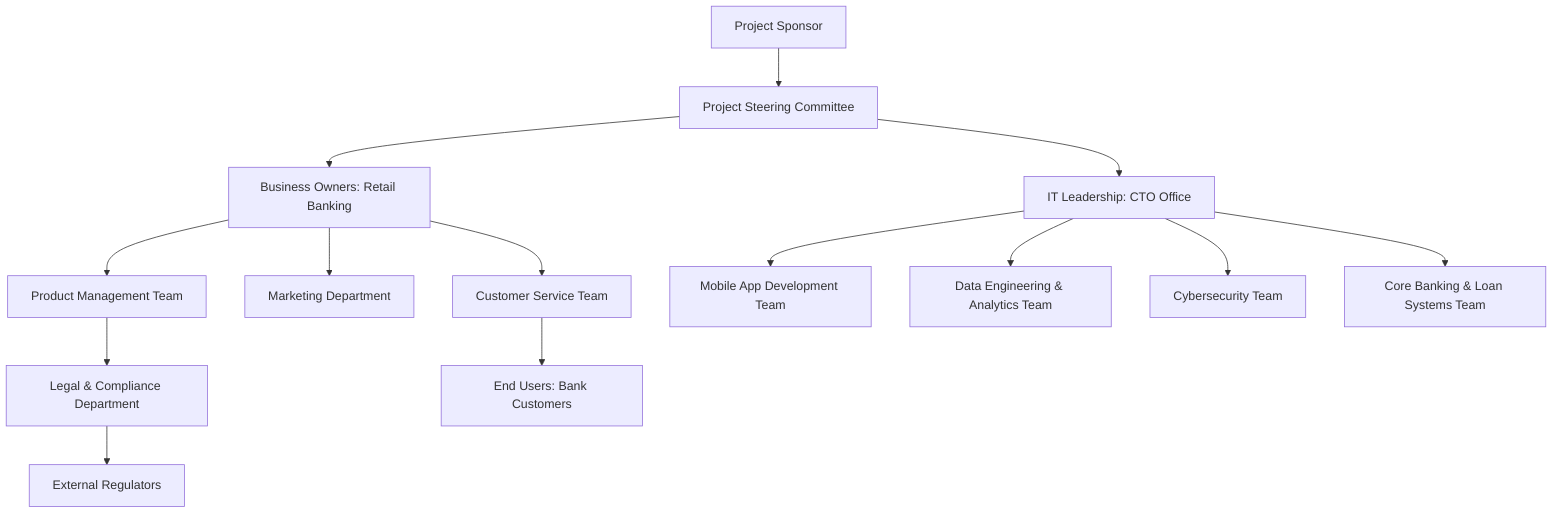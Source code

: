 flowchart TD
    A[Project Sponsor] --> B[Project Steering Committee]
    B --> C[Business Owners: Retail Banking]
    B --> D[IT Leadership: CTO Office]
    C --> E[Product Management Team]
    C --> F[Marketing Department]
    C --> G[Customer Service Team]
    D --> H[Mobile App Development Team]
    D --> I[Data Engineering & Analytics Team]
    D --> J[Cybersecurity Team]
    D --> K[Core Banking & Loan Systems Team]
    E --> L[Legal & Compliance Department]
    L --> M[External Regulators]
    G --> N[End Users: Bank Customers]